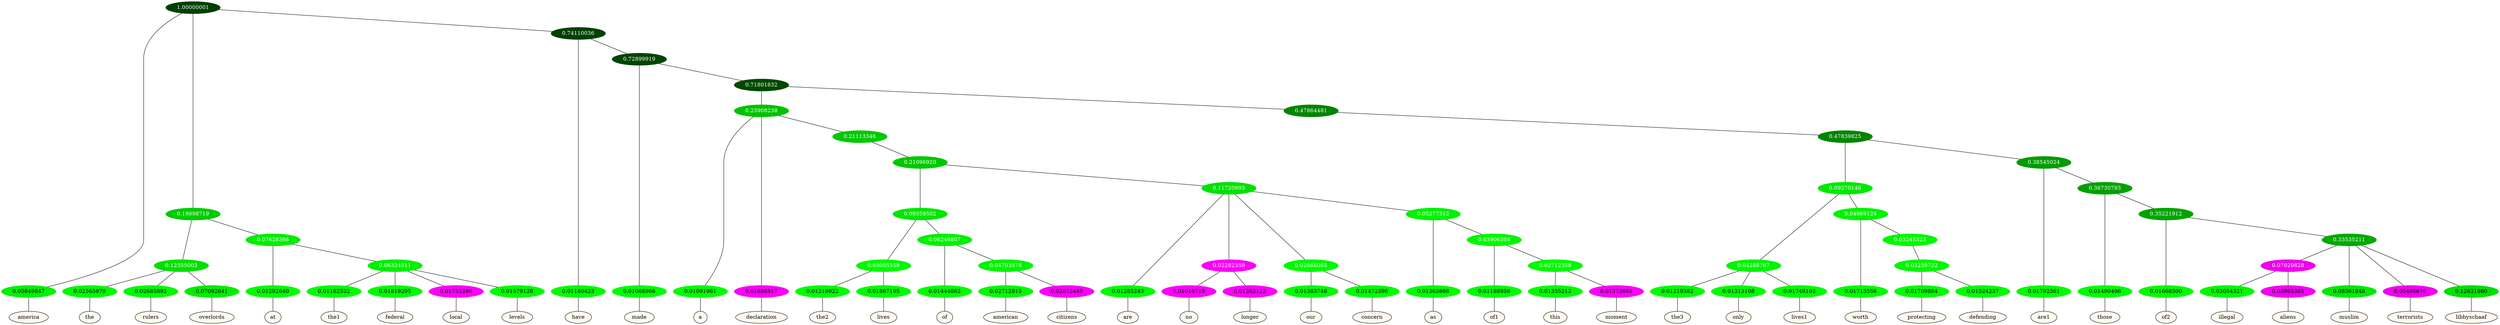 graph {
	node [format=png height=0.15 nodesep=0.001 ordering=out overlap=prism overlap_scaling=0.01 ranksep=0.001 ratio=0.2 style=filled width=0.15]
	{
		rank=same
		a_w_1 [label=america color=black fillcolor=floralwhite style="filled,solid"]
		a_w_8 [label=the color=black fillcolor=floralwhite style="filled,solid"]
		a_w_9 [label=rulers color=black fillcolor=floralwhite style="filled,solid"]
		a_w_10 [label=overlords color=black fillcolor=floralwhite style="filled,solid"]
		a_w_11 [label=at color=black fillcolor=floralwhite style="filled,solid"]
		a_w_15 [label=the1 color=black fillcolor=floralwhite style="filled,solid"]
		a_w_16 [label=federal color=black fillcolor=floralwhite style="filled,solid"]
		a_w_17 [label=local color=black fillcolor=floralwhite style="filled,solid"]
		a_w_18 [label=levels color=black fillcolor=floralwhite style="filled,solid"]
		a_w_6 [label=have color=black fillcolor=floralwhite style="filled,solid"]
		a_w_13 [label=made color=black fillcolor=floralwhite style="filled,solid"]
		a_w_21 [label=a color=black fillcolor=floralwhite style="filled,solid"]
		a_w_22 [label=declaration color=black fillcolor=floralwhite style="filled,solid"]
		a_w_47 [label=the2 color=black fillcolor=floralwhite style="filled,solid"]
		a_w_48 [label=lives color=black fillcolor=floralwhite style="filled,solid"]
		a_w_49 [label=of color=black fillcolor=floralwhite style="filled,solid"]
		a_w_60 [label=american color=black fillcolor=floralwhite style="filled,solid"]
		a_w_61 [label=citizens color=black fillcolor=floralwhite style="filled,solid"]
		a_w_36 [label=are color=black fillcolor=floralwhite style="filled,solid"]
		a_w_51 [label=no color=black fillcolor=floralwhite style="filled,solid"]
		a_w_52 [label=longer color=black fillcolor=floralwhite style="filled,solid"]
		a_w_53 [label=our color=black fillcolor=floralwhite style="filled,solid"]
		a_w_54 [label=concern color=black fillcolor=floralwhite style="filled,solid"]
		a_w_55 [label=as color=black fillcolor=floralwhite style="filled,solid"]
		a_w_62 [label=of1 color=black fillcolor=floralwhite style="filled,solid"]
		a_w_70 [label=this color=black fillcolor=floralwhite style="filled,solid"]
		a_w_71 [label=moment color=black fillcolor=floralwhite style="filled,solid"]
		a_w_40 [label=the3 color=black fillcolor=floralwhite style="filled,solid"]
		a_w_41 [label=only color=black fillcolor=floralwhite style="filled,solid"]
		a_w_42 [label=lives1 color=black fillcolor=floralwhite style="filled,solid"]
		a_w_43 [label=worth color=black fillcolor=floralwhite style="filled,solid"]
		a_w_64 [label=protecting color=black fillcolor=floralwhite style="filled,solid"]
		a_w_65 [label=defending color=black fillcolor=floralwhite style="filled,solid"]
		a_w_32 [label=are1 color=black fillcolor=floralwhite style="filled,solid"]
		a_w_45 [label=those color=black fillcolor=floralwhite style="filled,solid"]
		a_w_58 [label=of2 color=black fillcolor=floralwhite style="filled,solid"]
		a_w_72 [label=illegal color=black fillcolor=floralwhite style="filled,solid"]
		a_w_73 [label=aliens color=black fillcolor=floralwhite style="filled,solid"]
		a_w_67 [label=muslim color=black fillcolor=floralwhite style="filled,solid"]
		a_w_68 [label=terrorists color=black fillcolor=floralwhite style="filled,solid"]
		a_w_69 [label=libbyschaaf color=black fillcolor=floralwhite style="filled,solid"]
	}
	a_n_1 -- a_w_1
	a_n_8 -- a_w_8
	a_n_9 -- a_w_9
	a_n_10 -- a_w_10
	a_n_11 -- a_w_11
	a_n_15 -- a_w_15
	a_n_16 -- a_w_16
	a_n_17 -- a_w_17
	a_n_18 -- a_w_18
	a_n_6 -- a_w_6
	a_n_13 -- a_w_13
	a_n_21 -- a_w_21
	a_n_22 -- a_w_22
	a_n_47 -- a_w_47
	a_n_48 -- a_w_48
	a_n_49 -- a_w_49
	a_n_60 -- a_w_60
	a_n_61 -- a_w_61
	a_n_36 -- a_w_36
	a_n_51 -- a_w_51
	a_n_52 -- a_w_52
	a_n_53 -- a_w_53
	a_n_54 -- a_w_54
	a_n_55 -- a_w_55
	a_n_62 -- a_w_62
	a_n_70 -- a_w_70
	a_n_71 -- a_w_71
	a_n_40 -- a_w_40
	a_n_41 -- a_w_41
	a_n_42 -- a_w_42
	a_n_43 -- a_w_43
	a_n_64 -- a_w_64
	a_n_65 -- a_w_65
	a_n_32 -- a_w_32
	a_n_45 -- a_w_45
	a_n_58 -- a_w_58
	a_n_72 -- a_w_72
	a_n_73 -- a_w_73
	a_n_67 -- a_w_67
	a_n_68 -- a_w_68
	a_n_69 -- a_w_69
	{
		rank=same
		a_n_1 [label=0.05849847 color="0.334 1.000 0.942" fontcolor=black]
		a_n_8 [label=0.02565979 color="0.334 1.000 0.974" fontcolor=black]
		a_n_9 [label=0.02685892 color="0.334 1.000 0.973" fontcolor=black]
		a_n_10 [label=0.07092641 color="0.334 1.000 0.929" fontcolor=black]
		a_n_11 [label=0.01292640 color="0.334 1.000 0.987" fontcolor=black]
		a_n_15 [label=0.01162522 color="0.334 1.000 0.988" fontcolor=black]
		a_n_16 [label=0.01819295 color="0.334 1.000 0.982" fontcolor=black]
		a_n_17 [label=0.01752290 color="0.835 1.000 0.982" fontcolor=black]
		a_n_18 [label=0.01579126 color="0.334 1.000 0.984" fontcolor=black]
		a_n_6 [label=0.01180423 color="0.334 1.000 0.988" fontcolor=black]
		a_n_13 [label=0.01068966 color="0.334 1.000 0.989" fontcolor=black]
		a_n_21 [label=0.01091961 color="0.334 1.000 0.989" fontcolor=black]
		a_n_22 [label=0.01686517 color="0.835 1.000 0.983" fontcolor=black]
		a_n_47 [label=0.01219922 color="0.334 1.000 0.988" fontcolor=black]
		a_n_48 [label=0.01867195 color="0.334 1.000 0.981" fontcolor=black]
		a_n_49 [label=0.01444862 color="0.334 1.000 0.986" fontcolor=black]
		a_n_60 [label=0.02712915 color="0.334 1.000 0.973" fontcolor=black]
		a_n_61 [label=0.02072449 color="0.835 1.000 0.979" fontcolor=black]
		a_n_36 [label=0.01285243 color="0.334 1.000 0.987" fontcolor=black]
		a_n_51 [label=0.01018719 color="0.835 1.000 0.990" fontcolor=black]
		a_n_52 [label=0.01262122 color="0.835 1.000 0.987" fontcolor=black]
		a_n_53 [label=0.01383746 color="0.334 1.000 0.986" fontcolor=black]
		a_n_54 [label=0.01472596 color="0.334 1.000 0.985" fontcolor=black]
		a_n_55 [label=0.01363886 color="0.334 1.000 0.986" fontcolor=black]
		a_n_62 [label=0.01188958 color="0.334 1.000 0.988" fontcolor=black]
		a_n_70 [label=0.01335212 color="0.334 1.000 0.987" fontcolor=black]
		a_n_71 [label=0.01373664 color="0.835 1.000 0.986" fontcolor=black]
		a_n_40 [label=0.01219382 color="0.334 1.000 0.988" fontcolor=black]
		a_n_41 [label=0.01313108 color="0.334 1.000 0.987" fontcolor=black]
		a_n_42 [label=0.01749192 color="0.334 1.000 0.983" fontcolor=black]
		a_n_43 [label=0.01713556 color="0.334 1.000 0.983" fontcolor=black]
		a_n_64 [label=0.01709884 color="0.334 1.000 0.983" fontcolor=black]
		a_n_65 [label=0.01524237 color="0.334 1.000 0.985" fontcolor=black]
		a_n_32 [label=0.01792561 color="0.334 1.000 0.982" fontcolor=black]
		a_n_45 [label=0.01490496 color="0.334 1.000 0.985" fontcolor=black]
		a_n_58 [label=0.01668500 color="0.334 1.000 0.983" fontcolor=black]
		a_n_72 [label=0.03054321 color="0.334 1.000 0.969" fontcolor=black]
		a_n_73 [label=0.03965385 color="0.835 1.000 0.960" fontcolor=black]
		a_n_67 [label=0.08361848 color="0.334 1.000 0.916" fontcolor=black]
		a_n_68 [label=0.05496679 color="0.835 1.000 0.945" fontcolor=black]
		a_n_69 [label=0.12631980 color="0.334 1.000 0.874" fontcolor=black]
	}
	a_n_0 [label=1.00000001 color="0.334 1.000 0.250" fontcolor=grey99]
	a_n_0 -- a_n_1
	a_n_2 [label=0.19998719 color="0.334 1.000 0.800" fontcolor=grey99]
	a_n_0 -- a_n_2
	a_n_3 [label=0.74110036 color="0.334 1.000 0.259" fontcolor=grey99]
	a_n_0 -- a_n_3
	a_n_4 [label=0.12355003 color="0.334 1.000 0.876" fontcolor=grey99]
	a_n_2 -- a_n_4
	a_n_5 [label=0.07628366 color="0.334 1.000 0.924" fontcolor=grey99]
	a_n_2 -- a_n_5
	a_n_3 -- a_n_6
	a_n_7 [label=0.72899919 color="0.334 1.000 0.271" fontcolor=grey99]
	a_n_3 -- a_n_7
	a_n_4 -- a_n_8
	a_n_4 -- a_n_9
	a_n_4 -- a_n_10
	a_n_5 -- a_n_11
	a_n_12 [label=0.06324511 color="0.334 1.000 0.937" fontcolor=grey99]
	a_n_5 -- a_n_12
	a_n_7 -- a_n_13
	a_n_14 [label=0.71801832 color="0.334 1.000 0.282" fontcolor=grey99]
	a_n_7 -- a_n_14
	a_n_12 -- a_n_15
	a_n_12 -- a_n_16
	a_n_12 -- a_n_17
	a_n_12 -- a_n_18
	a_n_19 [label=0.23908238 color="0.334 1.000 0.761" fontcolor=grey99]
	a_n_14 -- a_n_19
	a_n_20 [label=0.47864481 color="0.334 1.000 0.521" fontcolor=grey99]
	a_n_14 -- a_n_20
	a_n_19 -- a_n_21
	a_n_19 -- a_n_22
	a_n_23 [label=0.21113346 color="0.334 1.000 0.789" fontcolor=grey99]
	a_n_19 -- a_n_23
	a_n_24 [label=0.47839825 color="0.334 1.000 0.522" fontcolor=grey99]
	a_n_20 -- a_n_24
	a_n_25 [label=0.21096920 color="0.334 1.000 0.789" fontcolor=grey99]
	a_n_23 -- a_n_25
	a_n_26 [label=0.09270146 color="0.334 1.000 0.907" fontcolor=grey99]
	a_n_24 -- a_n_26
	a_n_27 [label=0.38545024 color="0.334 1.000 0.615" fontcolor=grey99]
	a_n_24 -- a_n_27
	a_n_28 [label=0.09359502 color="0.334 1.000 0.906" fontcolor=grey99]
	a_n_25 -- a_n_28
	a_n_29 [label=0.11720993 color="0.334 1.000 0.883" fontcolor=grey99]
	a_n_25 -- a_n_29
	a_n_30 [label=0.04288767 color="0.334 1.000 0.957" fontcolor=grey99]
	a_n_26 -- a_n_30
	a_n_31 [label=0.04969124 color="0.334 1.000 0.950" fontcolor=grey99]
	a_n_26 -- a_n_31
	a_n_27 -- a_n_32
	a_n_33 [label=0.36730793 color="0.334 1.000 0.633" fontcolor=grey99]
	a_n_27 -- a_n_33
	a_n_34 [label=0.03095559 color="0.334 1.000 0.969" fontcolor=grey99]
	a_n_28 -- a_n_34
	a_n_35 [label=0.06249807 color="0.334 1.000 0.938" fontcolor=grey99]
	a_n_28 -- a_n_35
	a_n_29 -- a_n_36
	a_n_37 [label=0.02282359 color="0.835 1.000 0.977" fontcolor=grey99]
	a_n_29 -- a_n_37
	a_n_38 [label=0.02866065 color="0.334 1.000 0.971" fontcolor=grey99]
	a_n_29 -- a_n_38
	a_n_39 [label=0.05277312 color="0.334 1.000 0.947" fontcolor=grey99]
	a_n_29 -- a_n_39
	a_n_30 -- a_n_40
	a_n_30 -- a_n_41
	a_n_30 -- a_n_42
	a_n_31 -- a_n_43
	a_n_44 [label=0.03245323 color="0.334 1.000 0.968" fontcolor=grey99]
	a_n_31 -- a_n_44
	a_n_33 -- a_n_45
	a_n_46 [label=0.35221912 color="0.334 1.000 0.648" fontcolor=grey99]
	a_n_33 -- a_n_46
	a_n_34 -- a_n_47
	a_n_34 -- a_n_48
	a_n_35 -- a_n_49
	a_n_50 [label=0.04793578 color="0.334 1.000 0.952" fontcolor=grey99]
	a_n_35 -- a_n_50
	a_n_37 -- a_n_51
	a_n_37 -- a_n_52
	a_n_38 -- a_n_53
	a_n_38 -- a_n_54
	a_n_39 -- a_n_55
	a_n_56 [label=0.03906304 color="0.334 1.000 0.961" fontcolor=grey99]
	a_n_39 -- a_n_56
	a_n_57 [label=0.03239722 color="0.334 1.000 0.968" fontcolor=grey99]
	a_n_44 -- a_n_57
	a_n_46 -- a_n_58
	a_n_59 [label=0.33535211 color="0.334 1.000 0.665" fontcolor=grey99]
	a_n_46 -- a_n_59
	a_n_50 -- a_n_60
	a_n_50 -- a_n_61
	a_n_56 -- a_n_62
	a_n_63 [label=0.02712358 color="0.334 1.000 0.973" fontcolor=grey99]
	a_n_56 -- a_n_63
	a_n_57 -- a_n_64
	a_n_57 -- a_n_65
	a_n_66 [label=0.07029828 color="0.835 1.000 0.930" fontcolor=grey99]
	a_n_59 -- a_n_66
	a_n_59 -- a_n_67
	a_n_59 -- a_n_68
	a_n_59 -- a_n_69
	a_n_63 -- a_n_70
	a_n_63 -- a_n_71
	a_n_66 -- a_n_72
	a_n_66 -- a_n_73
}
